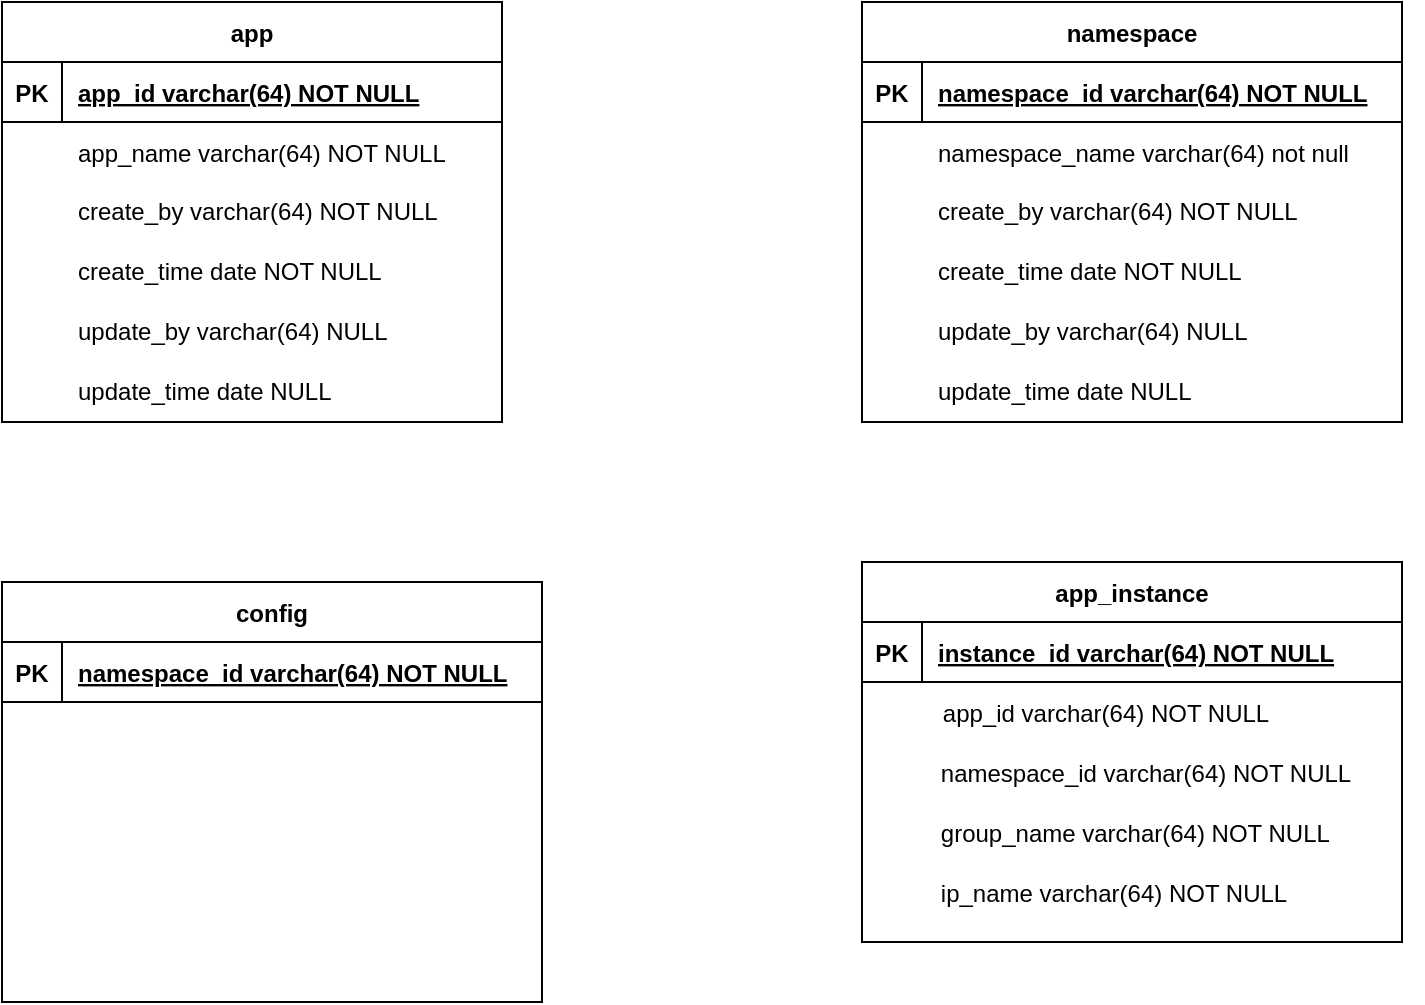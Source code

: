 <mxfile version="14.7.0" type="github">
  <diagram id="R2lEEEUBdFMjLlhIrx00" name="Page-1">
    <mxGraphModel dx="1363" dy="752" grid="1" gridSize="10" guides="1" tooltips="1" connect="1" arrows="1" fold="1" page="1" pageScale="1" pageWidth="2336" pageHeight="1654" math="0" shadow="0" extFonts="Permanent Marker^https://fonts.googleapis.com/css?family=Permanent+Marker">
      <root>
        <mxCell id="0" />
        <mxCell id="1" parent="0" />
        <mxCell id="C-vyLk0tnHw3VtMMgP7b-23" value="app" style="shape=table;startSize=30;container=1;collapsible=1;childLayout=tableLayout;fixedRows=1;rowLines=0;fontStyle=1;align=center;resizeLast=1;" parent="1" vertex="1">
          <mxGeometry x="120" y="120" width="250" height="210" as="geometry" />
        </mxCell>
        <mxCell id="C-vyLk0tnHw3VtMMgP7b-24" value="" style="shape=partialRectangle;collapsible=0;dropTarget=0;pointerEvents=0;fillColor=none;points=[[0,0.5],[1,0.5]];portConstraint=eastwest;top=0;left=0;right=0;bottom=1;" parent="C-vyLk0tnHw3VtMMgP7b-23" vertex="1">
          <mxGeometry y="30" width="250" height="30" as="geometry" />
        </mxCell>
        <mxCell id="C-vyLk0tnHw3VtMMgP7b-25" value="PK" style="shape=partialRectangle;overflow=hidden;connectable=0;fillColor=none;top=0;left=0;bottom=0;right=0;fontStyle=1;" parent="C-vyLk0tnHw3VtMMgP7b-24" vertex="1">
          <mxGeometry width="30" height="30" as="geometry" />
        </mxCell>
        <mxCell id="C-vyLk0tnHw3VtMMgP7b-26" value="app_id varchar(64) NOT NULL " style="shape=partialRectangle;overflow=hidden;connectable=0;fillColor=none;top=0;left=0;bottom=0;right=0;align=left;spacingLeft=6;fontStyle=5;" parent="C-vyLk0tnHw3VtMMgP7b-24" vertex="1">
          <mxGeometry x="30" width="220" height="30" as="geometry" />
        </mxCell>
        <mxCell id="tmyjIiT9FGWEeM-EBc8v-1" value="" style="shape=partialRectangle;collapsible=0;dropTarget=0;pointerEvents=0;fillColor=none;points=[[0,0.5],[1,0.5]];portConstraint=eastwest;top=0;left=0;right=0;bottom=0;" vertex="1" parent="1">
          <mxGeometry x="120" y="180" width="250" height="30" as="geometry" />
        </mxCell>
        <mxCell id="tmyjIiT9FGWEeM-EBc8v-2" value="" style="shape=partialRectangle;overflow=hidden;connectable=0;fillColor=none;top=0;left=0;bottom=0;right=0;" vertex="1" parent="tmyjIiT9FGWEeM-EBc8v-1">
          <mxGeometry width="30" height="30" as="geometry" />
        </mxCell>
        <mxCell id="tmyjIiT9FGWEeM-EBc8v-3" value="app_name varchar(64) NOT NULL" style="shape=partialRectangle;overflow=hidden;connectable=0;fillColor=none;top=0;left=0;bottom=0;right=0;align=left;spacingLeft=6;" vertex="1" parent="tmyjIiT9FGWEeM-EBc8v-1">
          <mxGeometry x="30" width="220" height="30" as="geometry" />
        </mxCell>
        <mxCell id="tmyjIiT9FGWEeM-EBc8v-4" value="" style="shape=partialRectangle;collapsible=0;dropTarget=0;pointerEvents=0;fillColor=none;points=[[0,0.5],[1,0.5]];portConstraint=eastwest;top=0;left=0;right=0;bottom=0;" vertex="1" parent="1">
          <mxGeometry x="120" y="209" width="250" height="30" as="geometry" />
        </mxCell>
        <mxCell id="tmyjIiT9FGWEeM-EBc8v-5" value="" style="shape=partialRectangle;overflow=hidden;connectable=0;fillColor=none;top=0;left=0;bottom=0;right=0;" vertex="1" parent="tmyjIiT9FGWEeM-EBc8v-4">
          <mxGeometry width="30" height="30" as="geometry" />
        </mxCell>
        <mxCell id="tmyjIiT9FGWEeM-EBc8v-6" value="create_by varchar(64) NOT NULL" style="shape=partialRectangle;overflow=hidden;connectable=0;fillColor=none;top=0;left=0;bottom=0;right=0;align=left;spacingLeft=6;" vertex="1" parent="tmyjIiT9FGWEeM-EBc8v-4">
          <mxGeometry x="30" width="220" height="30" as="geometry" />
        </mxCell>
        <mxCell id="tmyjIiT9FGWEeM-EBc8v-7" value="" style="shape=partialRectangle;collapsible=0;dropTarget=0;pointerEvents=0;fillColor=none;points=[[0,0.5],[1,0.5]];portConstraint=eastwest;top=0;left=0;right=0;bottom=0;" vertex="1" parent="1">
          <mxGeometry x="120" y="239" width="250" height="30" as="geometry" />
        </mxCell>
        <mxCell id="tmyjIiT9FGWEeM-EBc8v-8" value="" style="shape=partialRectangle;overflow=hidden;connectable=0;fillColor=none;top=0;left=0;bottom=0;right=0;" vertex="1" parent="tmyjIiT9FGWEeM-EBc8v-7">
          <mxGeometry width="30" height="30" as="geometry" />
        </mxCell>
        <mxCell id="tmyjIiT9FGWEeM-EBc8v-9" value="create_time date NOT NULL" style="shape=partialRectangle;overflow=hidden;connectable=0;fillColor=none;top=0;left=0;bottom=0;right=0;align=left;spacingLeft=6;" vertex="1" parent="tmyjIiT9FGWEeM-EBc8v-7">
          <mxGeometry x="30" width="220" height="30" as="geometry" />
        </mxCell>
        <mxCell id="tmyjIiT9FGWEeM-EBc8v-10" value="" style="shape=partialRectangle;collapsible=0;dropTarget=0;pointerEvents=0;fillColor=none;points=[[0,0.5],[1,0.5]];portConstraint=eastwest;top=0;left=0;right=0;bottom=0;" vertex="1" parent="1">
          <mxGeometry x="120" y="269" width="250" height="30" as="geometry" />
        </mxCell>
        <mxCell id="tmyjIiT9FGWEeM-EBc8v-11" value="" style="shape=partialRectangle;overflow=hidden;connectable=0;fillColor=none;top=0;left=0;bottom=0;right=0;" vertex="1" parent="tmyjIiT9FGWEeM-EBc8v-10">
          <mxGeometry width="30" height="30" as="geometry" />
        </mxCell>
        <mxCell id="tmyjIiT9FGWEeM-EBc8v-12" value="update_by varchar(64) NULL" style="shape=partialRectangle;overflow=hidden;connectable=0;fillColor=none;top=0;left=0;bottom=0;right=0;align=left;spacingLeft=6;" vertex="1" parent="tmyjIiT9FGWEeM-EBc8v-10">
          <mxGeometry x="30" width="220" height="30" as="geometry" />
        </mxCell>
        <mxCell id="tmyjIiT9FGWEeM-EBc8v-13" value="" style="shape=partialRectangle;collapsible=0;dropTarget=0;pointerEvents=0;fillColor=none;points=[[0,0.5],[1,0.5]];portConstraint=eastwest;top=0;left=0;right=0;bottom=0;" vertex="1" parent="1">
          <mxGeometry x="120" y="299" width="250" height="30" as="geometry" />
        </mxCell>
        <mxCell id="tmyjIiT9FGWEeM-EBc8v-14" value="" style="shape=partialRectangle;overflow=hidden;connectable=0;fillColor=none;top=0;left=0;bottom=0;right=0;" vertex="1" parent="tmyjIiT9FGWEeM-EBc8v-13">
          <mxGeometry width="30" height="30" as="geometry" />
        </mxCell>
        <mxCell id="tmyjIiT9FGWEeM-EBc8v-15" value="update_time date NULL" style="shape=partialRectangle;overflow=hidden;connectable=0;fillColor=none;top=0;left=0;bottom=0;right=0;align=left;spacingLeft=6;" vertex="1" parent="tmyjIiT9FGWEeM-EBc8v-13">
          <mxGeometry x="30" width="220" height="30" as="geometry" />
        </mxCell>
        <mxCell id="tmyjIiT9FGWEeM-EBc8v-16" value="namespace" style="shape=table;startSize=30;container=1;collapsible=1;childLayout=tableLayout;fixedRows=1;rowLines=0;fontStyle=1;align=center;resizeLast=1;" vertex="1" parent="1">
          <mxGeometry x="550" y="120" width="270" height="210" as="geometry" />
        </mxCell>
        <mxCell id="tmyjIiT9FGWEeM-EBc8v-17" value="" style="shape=partialRectangle;collapsible=0;dropTarget=0;pointerEvents=0;fillColor=none;points=[[0,0.5],[1,0.5]];portConstraint=eastwest;top=0;left=0;right=0;bottom=1;" vertex="1" parent="tmyjIiT9FGWEeM-EBc8v-16">
          <mxGeometry y="30" width="270" height="30" as="geometry" />
        </mxCell>
        <mxCell id="tmyjIiT9FGWEeM-EBc8v-18" value="PK" style="shape=partialRectangle;overflow=hidden;connectable=0;fillColor=none;top=0;left=0;bottom=0;right=0;fontStyle=1;" vertex="1" parent="tmyjIiT9FGWEeM-EBc8v-17">
          <mxGeometry width="30" height="30" as="geometry" />
        </mxCell>
        <mxCell id="tmyjIiT9FGWEeM-EBc8v-19" value="namespace_id varchar(64) NOT NULL " style="shape=partialRectangle;overflow=hidden;connectable=0;fillColor=none;top=0;left=0;bottom=0;right=0;align=left;spacingLeft=6;fontStyle=5;" vertex="1" parent="tmyjIiT9FGWEeM-EBc8v-17">
          <mxGeometry x="30" width="240" height="30" as="geometry" />
        </mxCell>
        <mxCell id="tmyjIiT9FGWEeM-EBc8v-20" value="" style="shape=partialRectangle;collapsible=0;dropTarget=0;pointerEvents=0;fillColor=none;points=[[0,0.5],[1,0.5]];portConstraint=eastwest;top=0;left=0;right=0;bottom=0;" vertex="1" parent="1">
          <mxGeometry x="550" y="180" width="250" height="30" as="geometry" />
        </mxCell>
        <mxCell id="tmyjIiT9FGWEeM-EBc8v-21" value="" style="shape=partialRectangle;overflow=hidden;connectable=0;fillColor=none;top=0;left=0;bottom=0;right=0;" vertex="1" parent="tmyjIiT9FGWEeM-EBc8v-20">
          <mxGeometry width="30" height="30" as="geometry" />
        </mxCell>
        <mxCell id="tmyjIiT9FGWEeM-EBc8v-22" value="namespace_name varchar(64) not null" style="shape=partialRectangle;overflow=hidden;connectable=0;fillColor=none;top=0;left=0;bottom=0;right=0;align=left;spacingLeft=6;" vertex="1" parent="tmyjIiT9FGWEeM-EBc8v-20">
          <mxGeometry x="30" width="220" height="30" as="geometry" />
        </mxCell>
        <mxCell id="tmyjIiT9FGWEeM-EBc8v-23" value="" style="shape=partialRectangle;collapsible=0;dropTarget=0;pointerEvents=0;fillColor=none;points=[[0,0.5],[1,0.5]];portConstraint=eastwest;top=0;left=0;right=0;bottom=0;" vertex="1" parent="1">
          <mxGeometry x="550" y="209" width="250" height="30" as="geometry" />
        </mxCell>
        <mxCell id="tmyjIiT9FGWEeM-EBc8v-24" value="" style="shape=partialRectangle;overflow=hidden;connectable=0;fillColor=none;top=0;left=0;bottom=0;right=0;" vertex="1" parent="tmyjIiT9FGWEeM-EBc8v-23">
          <mxGeometry width="30" height="30" as="geometry" />
        </mxCell>
        <mxCell id="tmyjIiT9FGWEeM-EBc8v-25" value="create_by varchar(64) NOT NULL" style="shape=partialRectangle;overflow=hidden;connectable=0;fillColor=none;top=0;left=0;bottom=0;right=0;align=left;spacingLeft=6;" vertex="1" parent="tmyjIiT9FGWEeM-EBc8v-23">
          <mxGeometry x="30" width="220" height="30" as="geometry" />
        </mxCell>
        <mxCell id="tmyjIiT9FGWEeM-EBc8v-26" value="" style="shape=partialRectangle;collapsible=0;dropTarget=0;pointerEvents=0;fillColor=none;points=[[0,0.5],[1,0.5]];portConstraint=eastwest;top=0;left=0;right=0;bottom=0;" vertex="1" parent="1">
          <mxGeometry x="550" y="239" width="250" height="30" as="geometry" />
        </mxCell>
        <mxCell id="tmyjIiT9FGWEeM-EBc8v-27" value="" style="shape=partialRectangle;overflow=hidden;connectable=0;fillColor=none;top=0;left=0;bottom=0;right=0;" vertex="1" parent="tmyjIiT9FGWEeM-EBc8v-26">
          <mxGeometry width="30" height="30" as="geometry" />
        </mxCell>
        <mxCell id="tmyjIiT9FGWEeM-EBc8v-28" value="create_time date NOT NULL" style="shape=partialRectangle;overflow=hidden;connectable=0;fillColor=none;top=0;left=0;bottom=0;right=0;align=left;spacingLeft=6;" vertex="1" parent="tmyjIiT9FGWEeM-EBc8v-26">
          <mxGeometry x="30" width="220" height="30" as="geometry" />
        </mxCell>
        <mxCell id="tmyjIiT9FGWEeM-EBc8v-29" value="" style="shape=partialRectangle;collapsible=0;dropTarget=0;pointerEvents=0;fillColor=none;points=[[0,0.5],[1,0.5]];portConstraint=eastwest;top=0;left=0;right=0;bottom=0;" vertex="1" parent="1">
          <mxGeometry x="550" y="269" width="250" height="30" as="geometry" />
        </mxCell>
        <mxCell id="tmyjIiT9FGWEeM-EBc8v-30" value="" style="shape=partialRectangle;overflow=hidden;connectable=0;fillColor=none;top=0;left=0;bottom=0;right=0;" vertex="1" parent="tmyjIiT9FGWEeM-EBc8v-29">
          <mxGeometry width="30" height="30" as="geometry" />
        </mxCell>
        <mxCell id="tmyjIiT9FGWEeM-EBc8v-31" value="update_by varchar(64) NULL" style="shape=partialRectangle;overflow=hidden;connectable=0;fillColor=none;top=0;left=0;bottom=0;right=0;align=left;spacingLeft=6;" vertex="1" parent="tmyjIiT9FGWEeM-EBc8v-29">
          <mxGeometry x="30" width="220" height="30" as="geometry" />
        </mxCell>
        <mxCell id="tmyjIiT9FGWEeM-EBc8v-32" value="" style="shape=partialRectangle;collapsible=0;dropTarget=0;pointerEvents=0;fillColor=none;points=[[0,0.5],[1,0.5]];portConstraint=eastwest;top=0;left=0;right=0;bottom=0;" vertex="1" parent="1">
          <mxGeometry x="550" y="299" width="250" height="30" as="geometry" />
        </mxCell>
        <mxCell id="tmyjIiT9FGWEeM-EBc8v-33" value="" style="shape=partialRectangle;overflow=hidden;connectable=0;fillColor=none;top=0;left=0;bottom=0;right=0;" vertex="1" parent="tmyjIiT9FGWEeM-EBc8v-32">
          <mxGeometry width="30" height="30" as="geometry" />
        </mxCell>
        <mxCell id="tmyjIiT9FGWEeM-EBc8v-34" value="update_time date NULL" style="shape=partialRectangle;overflow=hidden;connectable=0;fillColor=none;top=0;left=0;bottom=0;right=0;align=left;spacingLeft=6;" vertex="1" parent="tmyjIiT9FGWEeM-EBc8v-32">
          <mxGeometry x="30" width="220" height="30" as="geometry" />
        </mxCell>
        <mxCell id="tmyjIiT9FGWEeM-EBc8v-35" value="config" style="shape=table;startSize=30;container=1;collapsible=1;childLayout=tableLayout;fixedRows=1;rowLines=0;fontStyle=1;align=center;resizeLast=1;" vertex="1" parent="1">
          <mxGeometry x="120" y="410" width="270" height="210" as="geometry" />
        </mxCell>
        <mxCell id="tmyjIiT9FGWEeM-EBc8v-36" value="" style="shape=partialRectangle;collapsible=0;dropTarget=0;pointerEvents=0;fillColor=none;points=[[0,0.5],[1,0.5]];portConstraint=eastwest;top=0;left=0;right=0;bottom=1;" vertex="1" parent="tmyjIiT9FGWEeM-EBc8v-35">
          <mxGeometry y="30" width="270" height="30" as="geometry" />
        </mxCell>
        <mxCell id="tmyjIiT9FGWEeM-EBc8v-37" value="PK" style="shape=partialRectangle;overflow=hidden;connectable=0;fillColor=none;top=0;left=0;bottom=0;right=0;fontStyle=1;" vertex="1" parent="tmyjIiT9FGWEeM-EBc8v-36">
          <mxGeometry width="30" height="30" as="geometry" />
        </mxCell>
        <mxCell id="tmyjIiT9FGWEeM-EBc8v-38" value="namespace_id varchar(64) NOT NULL " style="shape=partialRectangle;overflow=hidden;connectable=0;fillColor=none;top=0;left=0;bottom=0;right=0;align=left;spacingLeft=6;fontStyle=5;" vertex="1" parent="tmyjIiT9FGWEeM-EBc8v-36">
          <mxGeometry x="30" width="240" height="30" as="geometry" />
        </mxCell>
        <mxCell id="tmyjIiT9FGWEeM-EBc8v-39" value="app_instance" style="shape=table;startSize=30;container=1;collapsible=1;childLayout=tableLayout;fixedRows=1;rowLines=0;fontStyle=1;align=center;resizeLast=1;" vertex="1" parent="1">
          <mxGeometry x="550" y="400" width="270" height="190" as="geometry" />
        </mxCell>
        <mxCell id="tmyjIiT9FGWEeM-EBc8v-40" value="" style="shape=partialRectangle;collapsible=0;dropTarget=0;pointerEvents=0;fillColor=none;points=[[0,0.5],[1,0.5]];portConstraint=eastwest;top=0;left=0;right=0;bottom=1;" vertex="1" parent="tmyjIiT9FGWEeM-EBc8v-39">
          <mxGeometry y="30" width="270" height="30" as="geometry" />
        </mxCell>
        <mxCell id="tmyjIiT9FGWEeM-EBc8v-41" value="PK" style="shape=partialRectangle;overflow=hidden;connectable=0;fillColor=none;top=0;left=0;bottom=0;right=0;fontStyle=1;" vertex="1" parent="tmyjIiT9FGWEeM-EBc8v-40">
          <mxGeometry width="30" height="30" as="geometry" />
        </mxCell>
        <mxCell id="tmyjIiT9FGWEeM-EBc8v-42" value="instance_id varchar(64) NOT NULL " style="shape=partialRectangle;overflow=hidden;connectable=0;fillColor=none;top=0;left=0;bottom=0;right=0;align=left;spacingLeft=6;fontStyle=5;" vertex="1" parent="tmyjIiT9FGWEeM-EBc8v-40">
          <mxGeometry x="30" width="240" height="30" as="geometry" />
        </mxCell>
        <mxCell id="tmyjIiT9FGWEeM-EBc8v-43" value="" style="shape=partialRectangle;collapsible=0;dropTarget=0;pointerEvents=0;fillColor=none;points=[[0,0.5],[1,0.5]];portConstraint=eastwest;top=0;left=0;right=0;bottom=0;" vertex="1" parent="1">
          <mxGeometry x="550" y="460" width="270" height="30" as="geometry" />
        </mxCell>
        <mxCell id="tmyjIiT9FGWEeM-EBc8v-44" value="" style="shape=partialRectangle;overflow=hidden;connectable=0;fillColor=none;top=0;left=0;bottom=0;right=0;" vertex="1" parent="tmyjIiT9FGWEeM-EBc8v-43">
          <mxGeometry width="32.4" height="30" as="geometry" />
        </mxCell>
        <mxCell id="tmyjIiT9FGWEeM-EBc8v-45" value="app_id varchar(64) NOT NULL" style="shape=partialRectangle;overflow=hidden;connectable=0;fillColor=none;top=0;left=0;bottom=0;right=0;align=left;spacingLeft=6;" vertex="1" parent="tmyjIiT9FGWEeM-EBc8v-43">
          <mxGeometry x="32.4" width="237.6" height="30" as="geometry" />
        </mxCell>
        <mxCell id="tmyjIiT9FGWEeM-EBc8v-46" value="" style="shape=partialRectangle;collapsible=0;dropTarget=0;pointerEvents=0;fillColor=none;points=[[0,0.5],[1,0.5]];portConstraint=eastwest;top=0;left=0;right=0;bottom=0;" vertex="1" parent="1">
          <mxGeometry x="550" y="490" width="270" height="30" as="geometry" />
        </mxCell>
        <mxCell id="tmyjIiT9FGWEeM-EBc8v-47" value="" style="shape=partialRectangle;overflow=hidden;connectable=0;fillColor=none;top=0;left=0;bottom=0;right=0;" vertex="1" parent="tmyjIiT9FGWEeM-EBc8v-46">
          <mxGeometry width="32.4" height="30" as="geometry" />
        </mxCell>
        <mxCell id="tmyjIiT9FGWEeM-EBc8v-48" value="namespace_id varchar(64) NOT NULL" style="shape=partialRectangle;overflow=hidden;connectable=0;fillColor=none;top=0;left=0;bottom=0;right=0;align=left;spacingLeft=6;" vertex="1" parent="tmyjIiT9FGWEeM-EBc8v-46">
          <mxGeometry x="31.4" width="237.6" height="30" as="geometry" />
        </mxCell>
        <mxCell id="tmyjIiT9FGWEeM-EBc8v-49" value="" style="shape=partialRectangle;collapsible=0;dropTarget=0;pointerEvents=0;fillColor=none;points=[[0,0.5],[1,0.5]];portConstraint=eastwest;top=0;left=0;right=0;bottom=0;" vertex="1" parent="1">
          <mxGeometry x="550" y="520" width="270" height="30" as="geometry" />
        </mxCell>
        <mxCell id="tmyjIiT9FGWEeM-EBc8v-50" value="" style="shape=partialRectangle;overflow=hidden;connectable=0;fillColor=none;top=0;left=0;bottom=0;right=0;" vertex="1" parent="tmyjIiT9FGWEeM-EBc8v-49">
          <mxGeometry width="32.4" height="30" as="geometry" />
        </mxCell>
        <mxCell id="tmyjIiT9FGWEeM-EBc8v-51" value="group_name varchar(64) NOT NULL" style="shape=partialRectangle;overflow=hidden;connectable=0;fillColor=none;top=0;left=0;bottom=0;right=0;align=left;spacingLeft=6;" vertex="1" parent="tmyjIiT9FGWEeM-EBc8v-49">
          <mxGeometry x="31.4" width="237.6" height="30" as="geometry" />
        </mxCell>
        <mxCell id="tmyjIiT9FGWEeM-EBc8v-52" value="" style="shape=partialRectangle;collapsible=0;dropTarget=0;pointerEvents=0;fillColor=none;points=[[0,0.5],[1,0.5]];portConstraint=eastwest;top=0;left=0;right=0;bottom=0;" vertex="1" parent="1">
          <mxGeometry x="550" y="550" width="270" height="30" as="geometry" />
        </mxCell>
        <mxCell id="tmyjIiT9FGWEeM-EBc8v-53" value="" style="shape=partialRectangle;overflow=hidden;connectable=0;fillColor=none;top=0;left=0;bottom=0;right=0;" vertex="1" parent="tmyjIiT9FGWEeM-EBc8v-52">
          <mxGeometry width="32.4" height="30" as="geometry" />
        </mxCell>
        <mxCell id="tmyjIiT9FGWEeM-EBc8v-54" value="ip_name varchar(64) NOT NULL" style="shape=partialRectangle;overflow=hidden;connectable=0;fillColor=none;top=0;left=0;bottom=0;right=0;align=left;spacingLeft=6;" vertex="1" parent="tmyjIiT9FGWEeM-EBc8v-52">
          <mxGeometry x="31.4" width="237.6" height="30" as="geometry" />
        </mxCell>
        <mxCell id="tmyjIiT9FGWEeM-EBc8v-55" value="" style="shape=partialRectangle;collapsible=0;dropTarget=0;pointerEvents=0;fillColor=none;points=[[0,0.5],[1,0.5]];portConstraint=eastwest;top=0;left=0;right=0;bottom=0;" vertex="1" parent="1">
          <mxGeometry x="560" y="590" width="270" height="30" as="geometry" />
        </mxCell>
        <mxCell id="tmyjIiT9FGWEeM-EBc8v-56" value="" style="shape=partialRectangle;overflow=hidden;connectable=0;fillColor=none;top=0;left=0;bottom=0;right=0;" vertex="1" parent="tmyjIiT9FGWEeM-EBc8v-55">
          <mxGeometry width="32.4" height="30" as="geometry" />
        </mxCell>
      </root>
    </mxGraphModel>
  </diagram>
</mxfile>
